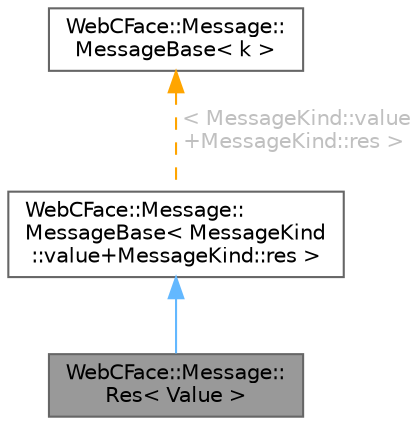 digraph "WebCFace::Message::Res&lt; Value &gt;"
{
 // LATEX_PDF_SIZE
  bgcolor="transparent";
  edge [fontname=Helvetica,fontsize=10,labelfontname=Helvetica,labelfontsize=10];
  node [fontname=Helvetica,fontsize=10,shape=box,height=0.2,width=0.4];
  Node1 [id="Node000001",label="WebCFace::Message::\lRes\< Value \>",height=0.2,width=0.4,color="gray40", fillcolor="grey60", style="filled", fontcolor="black",tooltip=" "];
  Node2 -> Node1 [id="edge1_Node000001_Node000002",dir="back",color="steelblue1",style="solid",tooltip=" "];
  Node2 [id="Node000002",label="WebCFace::Message::\lMessageBase\< MessageKind\l::value+MessageKind::res \>",height=0.2,width=0.4,color="gray40", fillcolor="white", style="filled",URL="$structWebCFace_1_1Message_1_1MessageBase.html",tooltip=" "];
  Node3 -> Node2 [id="edge2_Node000002_Node000003",dir="back",color="orange",style="dashed",tooltip=" ",label=" \< MessageKind::value\l+MessageKind::res \>",fontcolor="grey" ];
  Node3 [id="Node000003",label="WebCFace::Message::\lMessageBase\< k \>",height=0.2,width=0.4,color="gray40", fillcolor="white", style="filled",URL="$structWebCFace_1_1Message_1_1MessageBase.html",tooltip="型からkindを取得するためだけのベースクラス"];
}
